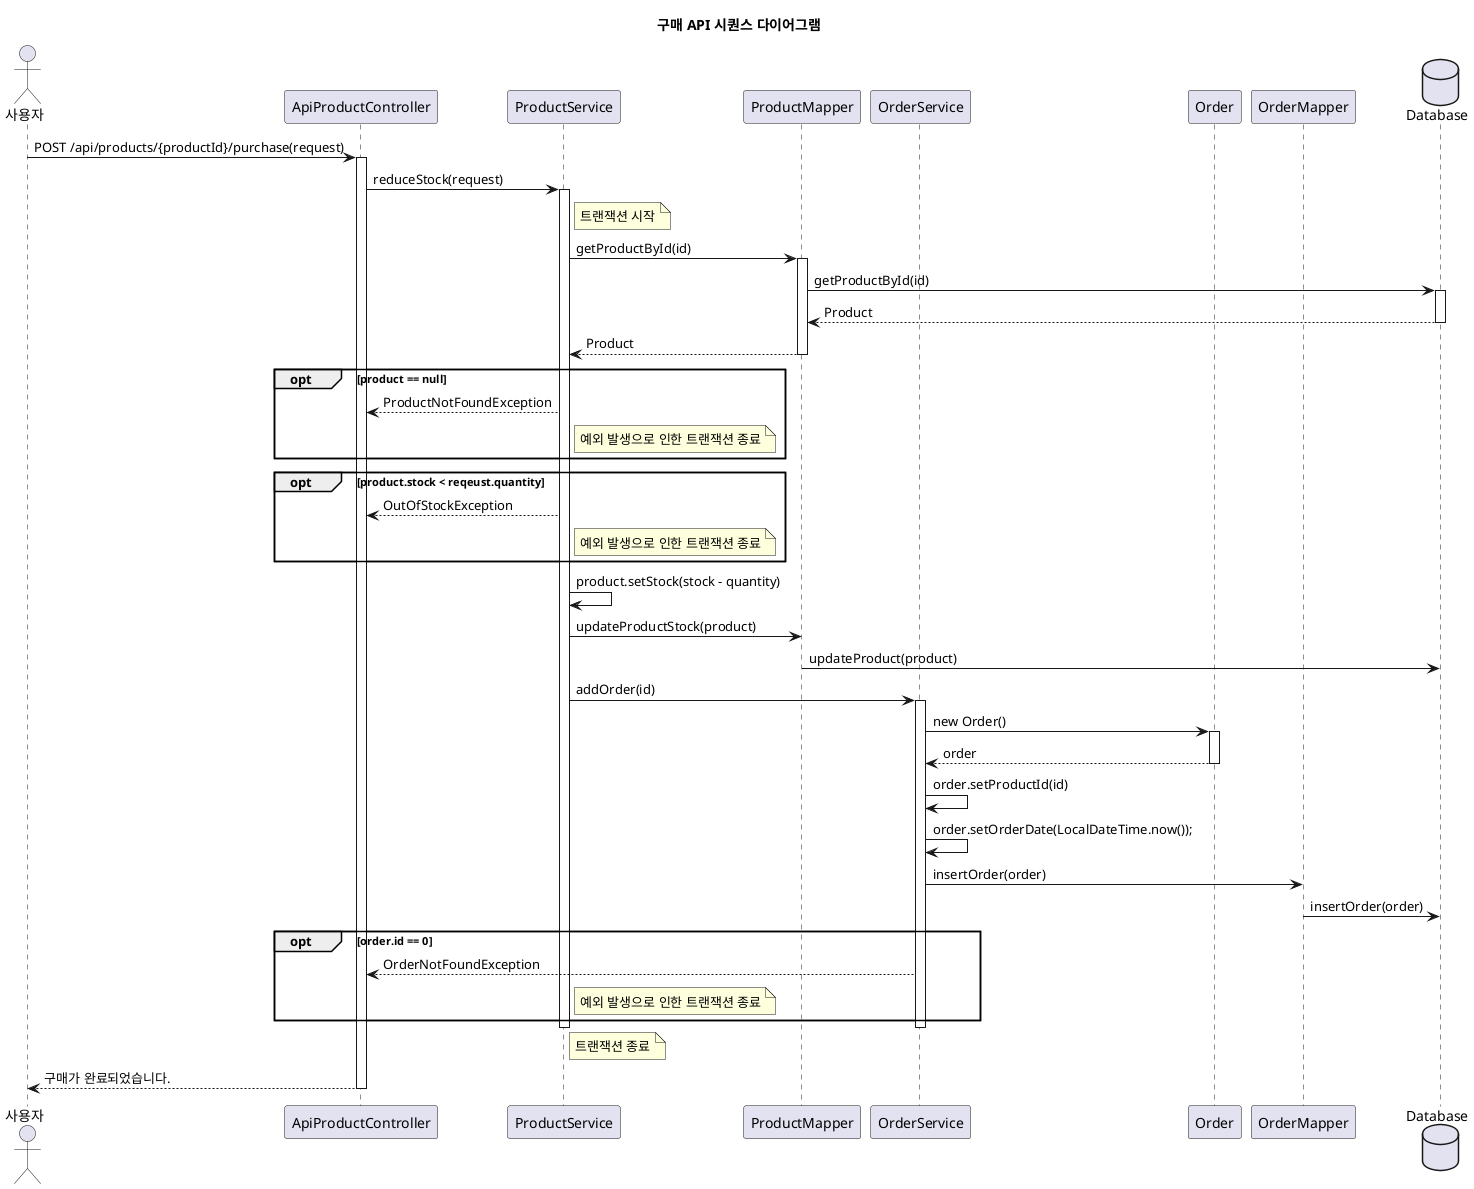 @startuml
title 구매 API 시퀀스 다이어그램

actor 사용자 as User
participant "ApiProductController" as Controller
participant "ProductService" as ProductService
participant "ProductMapper" as ProductMapper
participant "OrderService" as OrderService
participant "Order" as Order
participant "OrderMapper" as OrderMapper
database "Database" as DB


User -> Controller : POST /api/products/{productId}/purchase(request)
activate Controller

Controller -> ProductService : reduceStock(request)
activate ProductService

note right of ProductService : 트랜잭션 시작
    ProductService -> ProductMapper : getProductById(id)
    activate ProductMapper
        ProductMapper -> DB : getProductById(id)
        activate DB
        DB --> ProductMapper : Product
        deactivate DB
    ProductMapper --> ProductService : Product
    deactivate ProductMapper

    opt product == null
    ProductService --> Controller : ProductNotFoundException
    note right of ProductService : 예외 발생으로 인한 트랜잭션 종료
    end
    opt product.stock < reqeust.quantity
    ProductService --> Controller : OutOfStockException
    note right of ProductService : 예외 발생으로 인한 트랜잭션 종료
    end

    ProductService -> ProductService : product.setStock(stock - quantity)
    ProductService -> ProductMapper : updateProductStock(product)
    ProductMapper -> DB : updateProduct(product)
    ProductService -> OrderService : addOrder(id)
    activate OrderService
        OrderService -> Order : new Order()
        activate Order
        Order --> OrderService : order
        deactivate Order
        OrderService -> OrderService : order.setProductId(id)
        OrderService -> OrderService : order.setOrderDate(LocalDateTime.now());
        deactivate Order
    OrderService -> OrderMapper : insertOrder(order)
    OrderMapper -> DB : insertOrder(order)

    opt order.id == 0
    OrderService --> Controller : OrderNotFoundException
    note right of ProductService : 예외 발생으로 인한 트랜잭션 종료
    end
    deactivate OrderService
    deactivate ProductService
    note right of ProductService : 트랜잭션 종료

Controller --> User : 구매가 완료되었습니다.
deactivate Controller

@enduml